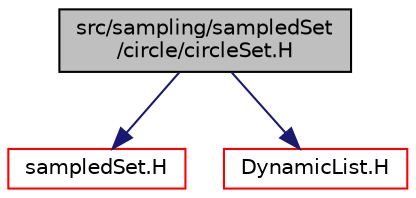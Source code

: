 digraph "src/sampling/sampledSet/circle/circleSet.H"
{
  bgcolor="transparent";
  edge [fontname="Helvetica",fontsize="10",labelfontname="Helvetica",labelfontsize="10"];
  node [fontname="Helvetica",fontsize="10",shape=record];
  Node0 [label="src/sampling/sampledSet\l/circle/circleSet.H",height=0.2,width=0.4,color="black", fillcolor="grey75", style="filled", fontcolor="black"];
  Node0 -> Node1 [color="midnightblue",fontsize="10",style="solid",fontname="Helvetica"];
  Node1 [label="sampledSet.H",height=0.2,width=0.4,color="red",URL="$a15020.html"];
  Node0 -> Node85 [color="midnightblue",fontsize="10",style="solid",fontname="Helvetica"];
  Node85 [label="DynamicList.H",height=0.2,width=0.4,color="red",URL="$a09335.html"];
}
